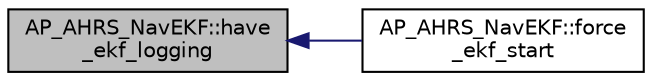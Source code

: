 digraph "AP_AHRS_NavEKF::have_ekf_logging"
{
 // INTERACTIVE_SVG=YES
  edge [fontname="Helvetica",fontsize="10",labelfontname="Helvetica",labelfontsize="10"];
  node [fontname="Helvetica",fontsize="10",shape=record];
  rankdir="LR";
  Node1 [label="AP_AHRS_NavEKF::have\l_ekf_logging",height=0.2,width=0.4,color="black", fillcolor="grey75", style="filled", fontcolor="black"];
  Node1 -> Node2 [dir="back",color="midnightblue",fontsize="10",style="solid",fontname="Helvetica"];
  Node2 [label="AP_AHRS_NavEKF::force\l_ekf_start",height=0.2,width=0.4,color="black", fillcolor="white", style="filled",URL="$classAP__AHRS__NavEKF.html#a71ba0ba7abd2571f6f912ec878f52ea3"];
}

